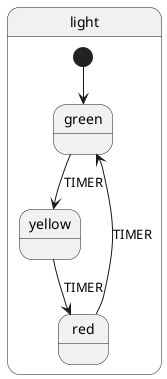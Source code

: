 @startuml
    state "light" as light {
        state "green" as light_green
        state "yellow" as light_yellow
        state "red" as light_red
        [*] --> light_green 
        light_green --> light_yellow : TIMER
        light_yellow --> light_red : TIMER
        light_red --> light_green : TIMER
    }
@enduml
